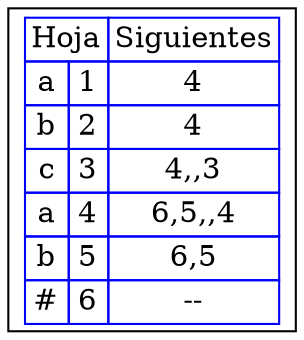 digraph G{
rankdir=UD
node[shape=box]
concentrate=true
nodo0 [ label =<<table border='0' cellborder='1' color='blue' cellspacing='0'>
<tr><td colspan="2">Hoja</td><td>Siguientes</td></tr>

<tr><td>a</td><td>1</td><td>4</td></tr>

<tr><td>b</td><td>2</td><td>4</td></tr>

<tr><td>c</td><td>3</td><td>4,,3</td></tr>

<tr><td>a</td><td>4</td><td>6,5,,4</td></tr>

<tr><td>b</td><td>5</td><td>6,5</td></tr>

<tr><td>#</td><td>6</td><td>--</td></tr>

</table>
>];

}
